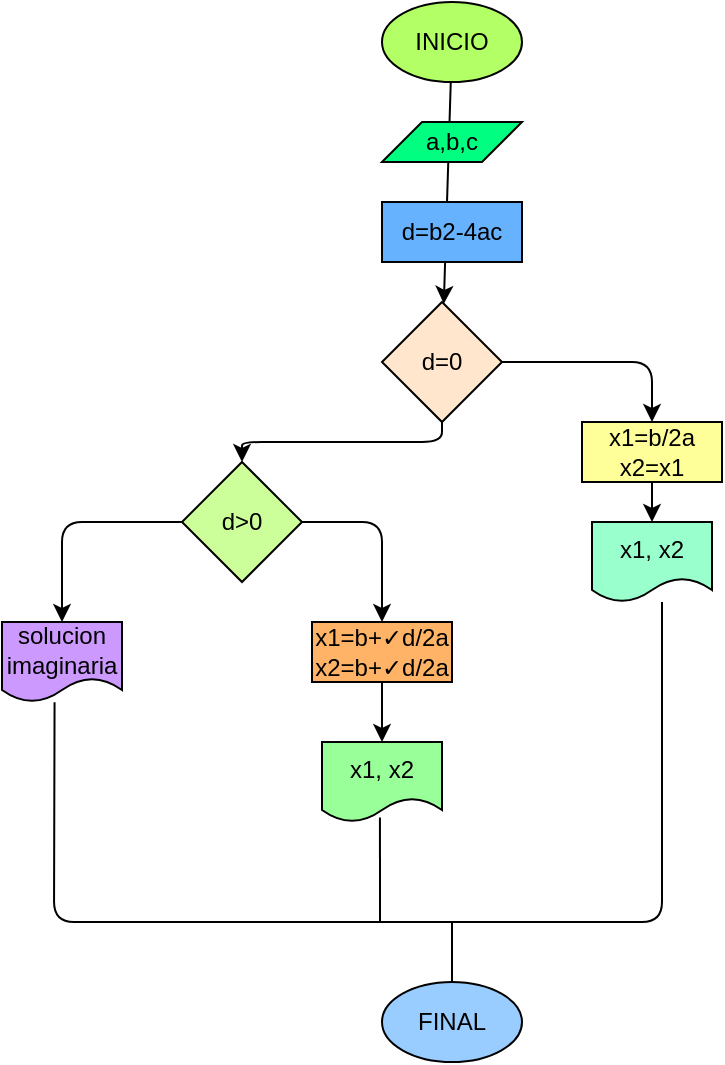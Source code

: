 <mxfile>
    <diagram id="f24dmmDXU6s4MLuGyZz5" name="Página-1">
        <mxGraphModel dx="232" dy="209" grid="1" gridSize="10" guides="1" tooltips="1" connect="1" arrows="1" fold="1" page="1" pageScale="1" pageWidth="827" pageHeight="1169" math="0" shadow="0">
            <root>
                <mxCell id="0"/>
                <mxCell id="1" parent="0"/>
                <mxCell id="6" value="" style="edgeStyle=none;html=1;" edge="1" parent="1" source="2" target="5">
                    <mxGeometry relative="1" as="geometry"/>
                </mxCell>
                <mxCell id="2" value="&lt;font color=&quot;#000000&quot;&gt;INICIO&lt;/font&gt;" style="ellipse;whiteSpace=wrap;html=1;fillColor=#B3FF66;" vertex="1" parent="1">
                    <mxGeometry x="550" y="10" width="70" height="40" as="geometry"/>
                </mxCell>
                <mxCell id="3" value="&lt;font color=&quot;#000000&quot;&gt;a,b,c&lt;/font&gt;" style="shape=parallelogram;perimeter=parallelogramPerimeter;whiteSpace=wrap;html=1;fixedSize=1;fillColor=#00FF80;" vertex="1" parent="1">
                    <mxGeometry x="550" y="70" width="70" height="20" as="geometry"/>
                </mxCell>
                <mxCell id="4" value="&lt;font color=&quot;#000000&quot;&gt;d=b2-4ac&lt;/font&gt;" style="rounded=0;whiteSpace=wrap;html=1;fillColor=#66B2FF;" vertex="1" parent="1">
                    <mxGeometry x="550" y="110" width="70" height="30" as="geometry"/>
                </mxCell>
                <mxCell id="10" style="edgeStyle=orthogonalEdgeStyle;html=1;exitX=1;exitY=0.5;exitDx=0;exitDy=0;entryX=0.5;entryY=0;entryDx=0;entryDy=0;" edge="1" parent="1" source="5" target="7">
                    <mxGeometry relative="1" as="geometry"/>
                </mxCell>
                <mxCell id="11" style="edgeStyle=orthogonalEdgeStyle;html=1;exitX=0.5;exitY=1;exitDx=0;exitDy=0;" edge="1" parent="1" source="5" target="8">
                    <mxGeometry relative="1" as="geometry"/>
                </mxCell>
                <mxCell id="5" value="&lt;font color=&quot;#000000&quot;&gt;d=0&lt;/font&gt;" style="rhombus;whiteSpace=wrap;html=1;fillColor=#FFE6CC;" vertex="1" parent="1">
                    <mxGeometry x="550" y="160" width="60" height="60" as="geometry"/>
                </mxCell>
                <mxCell id="14" value="" style="edgeStyle=orthogonalEdgeStyle;html=1;" edge="1" parent="1" source="7" target="12">
                    <mxGeometry relative="1" as="geometry"/>
                </mxCell>
                <mxCell id="7" value="&lt;font color=&quot;#000000&quot;&gt;x1=b/2a&lt;br&gt;x2=x1&lt;/font&gt;" style="rounded=0;whiteSpace=wrap;html=1;fillColor=#FFFF99;" vertex="1" parent="1">
                    <mxGeometry x="650" y="220" width="70" height="30" as="geometry"/>
                </mxCell>
                <mxCell id="18" style="edgeStyle=orthogonalEdgeStyle;html=1;exitX=1;exitY=0.5;exitDx=0;exitDy=0;" edge="1" parent="1" source="8" target="17">
                    <mxGeometry relative="1" as="geometry"/>
                </mxCell>
                <mxCell id="19" style="edgeStyle=orthogonalEdgeStyle;html=1;exitX=0;exitY=0.5;exitDx=0;exitDy=0;entryX=0.5;entryY=0;entryDx=0;entryDy=0;" edge="1" parent="1" source="8" target="16">
                    <mxGeometry relative="1" as="geometry"/>
                </mxCell>
                <mxCell id="8" value="&lt;font color=&quot;#000000&quot;&gt;d&amp;gt;0&lt;/font&gt;" style="rhombus;whiteSpace=wrap;html=1;fillColor=#CCFF99;" vertex="1" parent="1">
                    <mxGeometry x="450" y="240" width="60" height="60" as="geometry"/>
                </mxCell>
                <mxCell id="12" value="&lt;font color=&quot;#000000&quot;&gt;x1, x2&lt;/font&gt;" style="shape=document;whiteSpace=wrap;html=1;boundedLbl=1;fillColor=#99FFCC;" vertex="1" parent="1">
                    <mxGeometry x="655" y="270" width="60" height="40" as="geometry"/>
                </mxCell>
                <mxCell id="15" value="&lt;font color=&quot;#000000&quot;&gt;x1, x2&lt;/font&gt;" style="shape=document;whiteSpace=wrap;html=1;boundedLbl=1;fillColor=#99FF99;" vertex="1" parent="1">
                    <mxGeometry x="520" y="380" width="60" height="40" as="geometry"/>
                </mxCell>
                <mxCell id="16" value="&lt;font color=&quot;#000000&quot;&gt;solucion&lt;br&gt;imaginaria&lt;/font&gt;" style="shape=document;whiteSpace=wrap;html=1;boundedLbl=1;fillColor=#CC99FF;" vertex="1" parent="1">
                    <mxGeometry x="360" y="320" width="60" height="40" as="geometry"/>
                </mxCell>
                <mxCell id="20" value="" style="edgeStyle=orthogonalEdgeStyle;html=1;" edge="1" parent="1" source="17" target="15">
                    <mxGeometry relative="1" as="geometry"/>
                </mxCell>
                <mxCell id="17" value="&lt;font color=&quot;#000000&quot;&gt;x1=b+✓d/2a&lt;br&gt;x2=b+✓d/2a&lt;/font&gt;" style="rounded=0;whiteSpace=wrap;html=1;fillColor=#FFB366;" vertex="1" parent="1">
                    <mxGeometry x="515" y="320" width="70" height="30" as="geometry"/>
                </mxCell>
                <mxCell id="21" value="&lt;font color=&quot;#000000&quot;&gt;FINAL&lt;/font&gt;" style="ellipse;whiteSpace=wrap;html=1;fillColor=#99CCFF;" vertex="1" parent="1">
                    <mxGeometry x="550" y="500" width="70" height="40" as="geometry"/>
                </mxCell>
                <mxCell id="22" value="" style="endArrow=none;html=1;exitX=0.438;exitY=1.004;exitDx=0;exitDy=0;exitPerimeter=0;" edge="1" parent="1" source="16">
                    <mxGeometry width="50" height="50" relative="1" as="geometry">
                        <mxPoint x="450" y="420" as="sourcePoint"/>
                        <mxPoint x="690" y="310" as="targetPoint"/>
                        <Array as="points">
                            <mxPoint x="386" y="470"/>
                            <mxPoint x="690" y="470"/>
                            <mxPoint x="690" y="400"/>
                        </Array>
                    </mxGeometry>
                </mxCell>
                <mxCell id="23" value="" style="endArrow=none;html=1;entryX=0.483;entryY=0.945;entryDx=0;entryDy=0;entryPerimeter=0;" edge="1" parent="1" target="15">
                    <mxGeometry width="50" height="50" relative="1" as="geometry">
                        <mxPoint x="549" y="470" as="sourcePoint"/>
                        <mxPoint x="570" y="370" as="targetPoint"/>
                    </mxGeometry>
                </mxCell>
                <mxCell id="24" value="" style="endArrow=none;html=1;exitX=0.5;exitY=0;exitDx=0;exitDy=0;" edge="1" parent="1" source="21">
                    <mxGeometry width="50" height="50" relative="1" as="geometry">
                        <mxPoint x="520" y="420" as="sourcePoint"/>
                        <mxPoint x="585" y="470" as="targetPoint"/>
                    </mxGeometry>
                </mxCell>
            </root>
        </mxGraphModel>
    </diagram>
</mxfile>